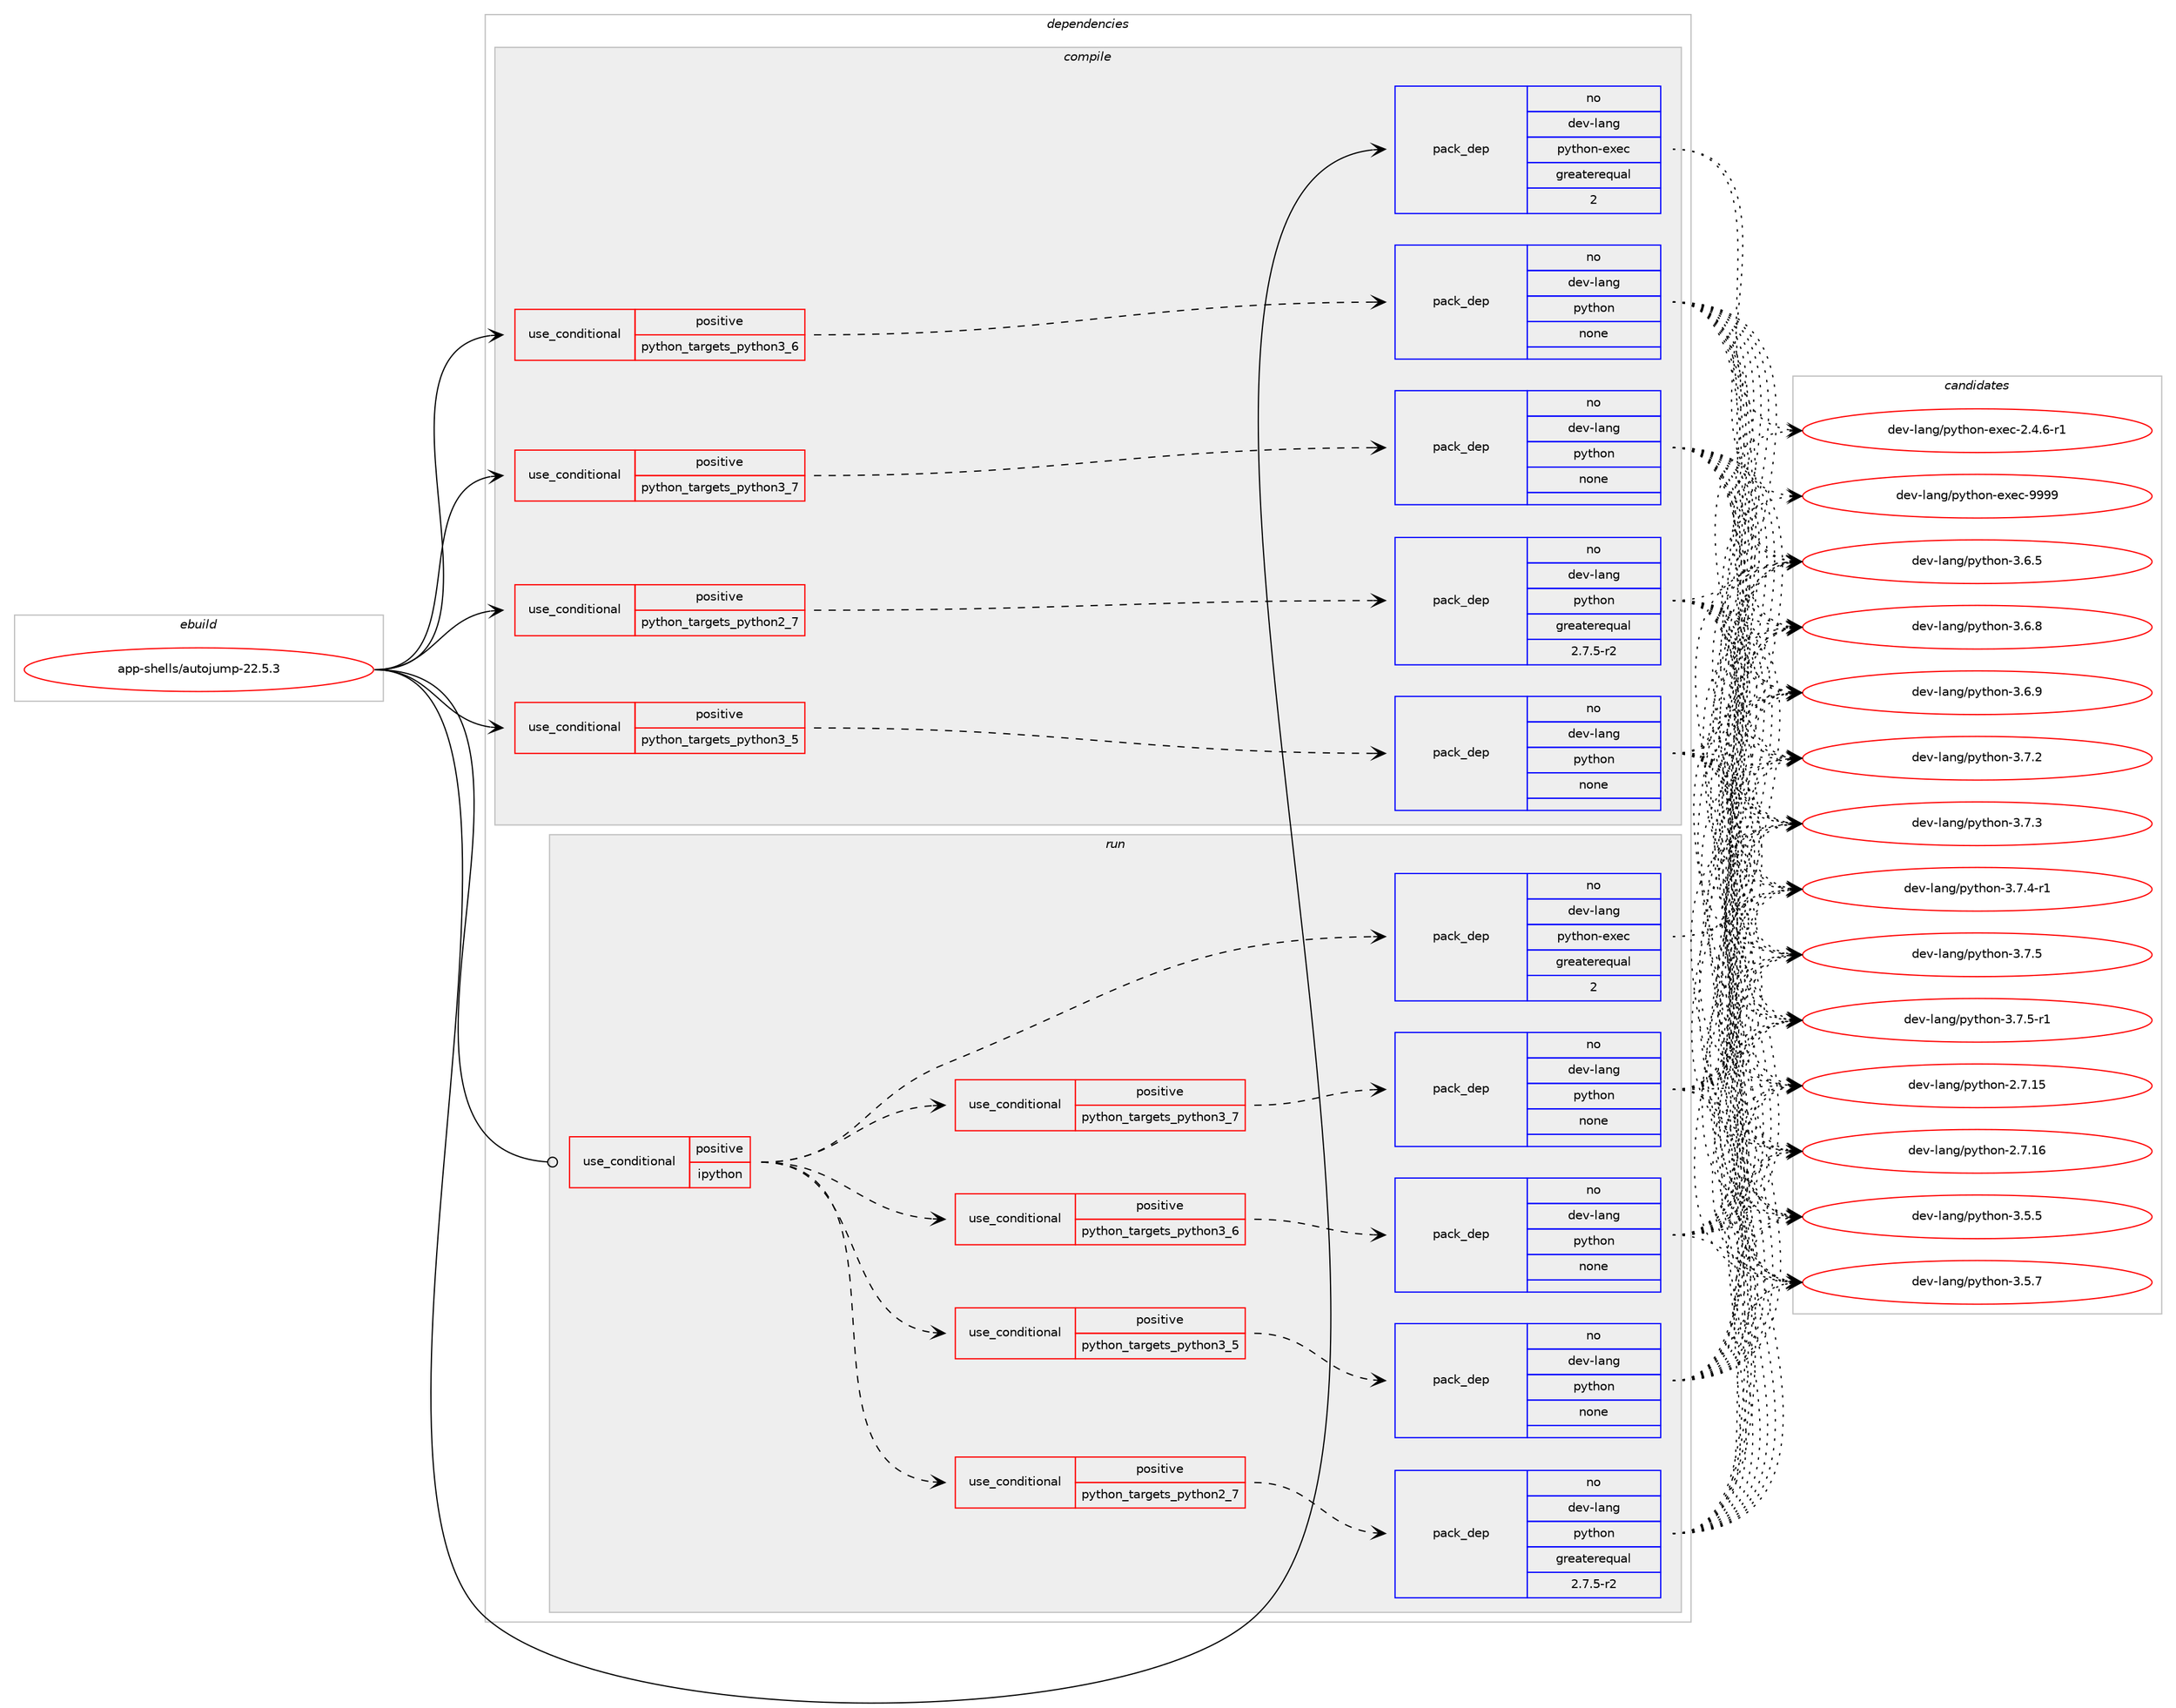 digraph prolog {

# *************
# Graph options
# *************

newrank=true;
concentrate=true;
compound=true;
graph [rankdir=LR,fontname=Helvetica,fontsize=10,ranksep=1.5];#, ranksep=2.5, nodesep=0.2];
edge  [arrowhead=vee];
node  [fontname=Helvetica,fontsize=10];

# **********
# The ebuild
# **********

subgraph cluster_leftcol {
color=gray;
rank=same;
label=<<i>ebuild</i>>;
id [label="app-shells/autojump-22.5.3", color=red, width=4, href="../app-shells/autojump-22.5.3.svg"];
}

# ****************
# The dependencies
# ****************

subgraph cluster_midcol {
color=gray;
label=<<i>dependencies</i>>;
subgraph cluster_compile {
fillcolor="#eeeeee";
style=filled;
label=<<i>compile</i>>;
subgraph cond120990 {
dependency506863 [label=<<TABLE BORDER="0" CELLBORDER="1" CELLSPACING="0" CELLPADDING="4"><TR><TD ROWSPAN="3" CELLPADDING="10">use_conditional</TD></TR><TR><TD>positive</TD></TR><TR><TD>python_targets_python2_7</TD></TR></TABLE>>, shape=none, color=red];
subgraph pack376718 {
dependency506864 [label=<<TABLE BORDER="0" CELLBORDER="1" CELLSPACING="0" CELLPADDING="4" WIDTH="220"><TR><TD ROWSPAN="6" CELLPADDING="30">pack_dep</TD></TR><TR><TD WIDTH="110">no</TD></TR><TR><TD>dev-lang</TD></TR><TR><TD>python</TD></TR><TR><TD>greaterequal</TD></TR><TR><TD>2.7.5-r2</TD></TR></TABLE>>, shape=none, color=blue];
}
dependency506863:e -> dependency506864:w [weight=20,style="dashed",arrowhead="vee"];
}
id:e -> dependency506863:w [weight=20,style="solid",arrowhead="vee"];
subgraph cond120991 {
dependency506865 [label=<<TABLE BORDER="0" CELLBORDER="1" CELLSPACING="0" CELLPADDING="4"><TR><TD ROWSPAN="3" CELLPADDING="10">use_conditional</TD></TR><TR><TD>positive</TD></TR><TR><TD>python_targets_python3_5</TD></TR></TABLE>>, shape=none, color=red];
subgraph pack376719 {
dependency506866 [label=<<TABLE BORDER="0" CELLBORDER="1" CELLSPACING="0" CELLPADDING="4" WIDTH="220"><TR><TD ROWSPAN="6" CELLPADDING="30">pack_dep</TD></TR><TR><TD WIDTH="110">no</TD></TR><TR><TD>dev-lang</TD></TR><TR><TD>python</TD></TR><TR><TD>none</TD></TR><TR><TD></TD></TR></TABLE>>, shape=none, color=blue];
}
dependency506865:e -> dependency506866:w [weight=20,style="dashed",arrowhead="vee"];
}
id:e -> dependency506865:w [weight=20,style="solid",arrowhead="vee"];
subgraph cond120992 {
dependency506867 [label=<<TABLE BORDER="0" CELLBORDER="1" CELLSPACING="0" CELLPADDING="4"><TR><TD ROWSPAN="3" CELLPADDING="10">use_conditional</TD></TR><TR><TD>positive</TD></TR><TR><TD>python_targets_python3_6</TD></TR></TABLE>>, shape=none, color=red];
subgraph pack376720 {
dependency506868 [label=<<TABLE BORDER="0" CELLBORDER="1" CELLSPACING="0" CELLPADDING="4" WIDTH="220"><TR><TD ROWSPAN="6" CELLPADDING="30">pack_dep</TD></TR><TR><TD WIDTH="110">no</TD></TR><TR><TD>dev-lang</TD></TR><TR><TD>python</TD></TR><TR><TD>none</TD></TR><TR><TD></TD></TR></TABLE>>, shape=none, color=blue];
}
dependency506867:e -> dependency506868:w [weight=20,style="dashed",arrowhead="vee"];
}
id:e -> dependency506867:w [weight=20,style="solid",arrowhead="vee"];
subgraph cond120993 {
dependency506869 [label=<<TABLE BORDER="0" CELLBORDER="1" CELLSPACING="0" CELLPADDING="4"><TR><TD ROWSPAN="3" CELLPADDING="10">use_conditional</TD></TR><TR><TD>positive</TD></TR><TR><TD>python_targets_python3_7</TD></TR></TABLE>>, shape=none, color=red];
subgraph pack376721 {
dependency506870 [label=<<TABLE BORDER="0" CELLBORDER="1" CELLSPACING="0" CELLPADDING="4" WIDTH="220"><TR><TD ROWSPAN="6" CELLPADDING="30">pack_dep</TD></TR><TR><TD WIDTH="110">no</TD></TR><TR><TD>dev-lang</TD></TR><TR><TD>python</TD></TR><TR><TD>none</TD></TR><TR><TD></TD></TR></TABLE>>, shape=none, color=blue];
}
dependency506869:e -> dependency506870:w [weight=20,style="dashed",arrowhead="vee"];
}
id:e -> dependency506869:w [weight=20,style="solid",arrowhead="vee"];
subgraph pack376722 {
dependency506871 [label=<<TABLE BORDER="0" CELLBORDER="1" CELLSPACING="0" CELLPADDING="4" WIDTH="220"><TR><TD ROWSPAN="6" CELLPADDING="30">pack_dep</TD></TR><TR><TD WIDTH="110">no</TD></TR><TR><TD>dev-lang</TD></TR><TR><TD>python-exec</TD></TR><TR><TD>greaterequal</TD></TR><TR><TD>2</TD></TR></TABLE>>, shape=none, color=blue];
}
id:e -> dependency506871:w [weight=20,style="solid",arrowhead="vee"];
}
subgraph cluster_compileandrun {
fillcolor="#eeeeee";
style=filled;
label=<<i>compile and run</i>>;
}
subgraph cluster_run {
fillcolor="#eeeeee";
style=filled;
label=<<i>run</i>>;
subgraph cond120994 {
dependency506872 [label=<<TABLE BORDER="0" CELLBORDER="1" CELLSPACING="0" CELLPADDING="4"><TR><TD ROWSPAN="3" CELLPADDING="10">use_conditional</TD></TR><TR><TD>positive</TD></TR><TR><TD>ipython</TD></TR></TABLE>>, shape=none, color=red];
subgraph cond120995 {
dependency506873 [label=<<TABLE BORDER="0" CELLBORDER="1" CELLSPACING="0" CELLPADDING="4"><TR><TD ROWSPAN="3" CELLPADDING="10">use_conditional</TD></TR><TR><TD>positive</TD></TR><TR><TD>python_targets_python2_7</TD></TR></TABLE>>, shape=none, color=red];
subgraph pack376723 {
dependency506874 [label=<<TABLE BORDER="0" CELLBORDER="1" CELLSPACING="0" CELLPADDING="4" WIDTH="220"><TR><TD ROWSPAN="6" CELLPADDING="30">pack_dep</TD></TR><TR><TD WIDTH="110">no</TD></TR><TR><TD>dev-lang</TD></TR><TR><TD>python</TD></TR><TR><TD>greaterequal</TD></TR><TR><TD>2.7.5-r2</TD></TR></TABLE>>, shape=none, color=blue];
}
dependency506873:e -> dependency506874:w [weight=20,style="dashed",arrowhead="vee"];
}
dependency506872:e -> dependency506873:w [weight=20,style="dashed",arrowhead="vee"];
subgraph cond120996 {
dependency506875 [label=<<TABLE BORDER="0" CELLBORDER="1" CELLSPACING="0" CELLPADDING="4"><TR><TD ROWSPAN="3" CELLPADDING="10">use_conditional</TD></TR><TR><TD>positive</TD></TR><TR><TD>python_targets_python3_5</TD></TR></TABLE>>, shape=none, color=red];
subgraph pack376724 {
dependency506876 [label=<<TABLE BORDER="0" CELLBORDER="1" CELLSPACING="0" CELLPADDING="4" WIDTH="220"><TR><TD ROWSPAN="6" CELLPADDING="30">pack_dep</TD></TR><TR><TD WIDTH="110">no</TD></TR><TR><TD>dev-lang</TD></TR><TR><TD>python</TD></TR><TR><TD>none</TD></TR><TR><TD></TD></TR></TABLE>>, shape=none, color=blue];
}
dependency506875:e -> dependency506876:w [weight=20,style="dashed",arrowhead="vee"];
}
dependency506872:e -> dependency506875:w [weight=20,style="dashed",arrowhead="vee"];
subgraph cond120997 {
dependency506877 [label=<<TABLE BORDER="0" CELLBORDER="1" CELLSPACING="0" CELLPADDING="4"><TR><TD ROWSPAN="3" CELLPADDING="10">use_conditional</TD></TR><TR><TD>positive</TD></TR><TR><TD>python_targets_python3_6</TD></TR></TABLE>>, shape=none, color=red];
subgraph pack376725 {
dependency506878 [label=<<TABLE BORDER="0" CELLBORDER="1" CELLSPACING="0" CELLPADDING="4" WIDTH="220"><TR><TD ROWSPAN="6" CELLPADDING="30">pack_dep</TD></TR><TR><TD WIDTH="110">no</TD></TR><TR><TD>dev-lang</TD></TR><TR><TD>python</TD></TR><TR><TD>none</TD></TR><TR><TD></TD></TR></TABLE>>, shape=none, color=blue];
}
dependency506877:e -> dependency506878:w [weight=20,style="dashed",arrowhead="vee"];
}
dependency506872:e -> dependency506877:w [weight=20,style="dashed",arrowhead="vee"];
subgraph cond120998 {
dependency506879 [label=<<TABLE BORDER="0" CELLBORDER="1" CELLSPACING="0" CELLPADDING="4"><TR><TD ROWSPAN="3" CELLPADDING="10">use_conditional</TD></TR><TR><TD>positive</TD></TR><TR><TD>python_targets_python3_7</TD></TR></TABLE>>, shape=none, color=red];
subgraph pack376726 {
dependency506880 [label=<<TABLE BORDER="0" CELLBORDER="1" CELLSPACING="0" CELLPADDING="4" WIDTH="220"><TR><TD ROWSPAN="6" CELLPADDING="30">pack_dep</TD></TR><TR><TD WIDTH="110">no</TD></TR><TR><TD>dev-lang</TD></TR><TR><TD>python</TD></TR><TR><TD>none</TD></TR><TR><TD></TD></TR></TABLE>>, shape=none, color=blue];
}
dependency506879:e -> dependency506880:w [weight=20,style="dashed",arrowhead="vee"];
}
dependency506872:e -> dependency506879:w [weight=20,style="dashed",arrowhead="vee"];
subgraph pack376727 {
dependency506881 [label=<<TABLE BORDER="0" CELLBORDER="1" CELLSPACING="0" CELLPADDING="4" WIDTH="220"><TR><TD ROWSPAN="6" CELLPADDING="30">pack_dep</TD></TR><TR><TD WIDTH="110">no</TD></TR><TR><TD>dev-lang</TD></TR><TR><TD>python-exec</TD></TR><TR><TD>greaterequal</TD></TR><TR><TD>2</TD></TR></TABLE>>, shape=none, color=blue];
}
dependency506872:e -> dependency506881:w [weight=20,style="dashed",arrowhead="vee"];
}
id:e -> dependency506872:w [weight=20,style="solid",arrowhead="odot"];
}
}

# **************
# The candidates
# **************

subgraph cluster_choices {
rank=same;
color=gray;
label=<<i>candidates</i>>;

subgraph choice376718 {
color=black;
nodesep=1;
choice10010111845108971101034711212111610411111045504655464953 [label="dev-lang/python-2.7.15", color=red, width=4,href="../dev-lang/python-2.7.15.svg"];
choice10010111845108971101034711212111610411111045504655464954 [label="dev-lang/python-2.7.16", color=red, width=4,href="../dev-lang/python-2.7.16.svg"];
choice100101118451089711010347112121116104111110455146534653 [label="dev-lang/python-3.5.5", color=red, width=4,href="../dev-lang/python-3.5.5.svg"];
choice100101118451089711010347112121116104111110455146534655 [label="dev-lang/python-3.5.7", color=red, width=4,href="../dev-lang/python-3.5.7.svg"];
choice100101118451089711010347112121116104111110455146544653 [label="dev-lang/python-3.6.5", color=red, width=4,href="../dev-lang/python-3.6.5.svg"];
choice100101118451089711010347112121116104111110455146544656 [label="dev-lang/python-3.6.8", color=red, width=4,href="../dev-lang/python-3.6.8.svg"];
choice100101118451089711010347112121116104111110455146544657 [label="dev-lang/python-3.6.9", color=red, width=4,href="../dev-lang/python-3.6.9.svg"];
choice100101118451089711010347112121116104111110455146554650 [label="dev-lang/python-3.7.2", color=red, width=4,href="../dev-lang/python-3.7.2.svg"];
choice100101118451089711010347112121116104111110455146554651 [label="dev-lang/python-3.7.3", color=red, width=4,href="../dev-lang/python-3.7.3.svg"];
choice1001011184510897110103471121211161041111104551465546524511449 [label="dev-lang/python-3.7.4-r1", color=red, width=4,href="../dev-lang/python-3.7.4-r1.svg"];
choice100101118451089711010347112121116104111110455146554653 [label="dev-lang/python-3.7.5", color=red, width=4,href="../dev-lang/python-3.7.5.svg"];
choice1001011184510897110103471121211161041111104551465546534511449 [label="dev-lang/python-3.7.5-r1", color=red, width=4,href="../dev-lang/python-3.7.5-r1.svg"];
dependency506864:e -> choice10010111845108971101034711212111610411111045504655464953:w [style=dotted,weight="100"];
dependency506864:e -> choice10010111845108971101034711212111610411111045504655464954:w [style=dotted,weight="100"];
dependency506864:e -> choice100101118451089711010347112121116104111110455146534653:w [style=dotted,weight="100"];
dependency506864:e -> choice100101118451089711010347112121116104111110455146534655:w [style=dotted,weight="100"];
dependency506864:e -> choice100101118451089711010347112121116104111110455146544653:w [style=dotted,weight="100"];
dependency506864:e -> choice100101118451089711010347112121116104111110455146544656:w [style=dotted,weight="100"];
dependency506864:e -> choice100101118451089711010347112121116104111110455146544657:w [style=dotted,weight="100"];
dependency506864:e -> choice100101118451089711010347112121116104111110455146554650:w [style=dotted,weight="100"];
dependency506864:e -> choice100101118451089711010347112121116104111110455146554651:w [style=dotted,weight="100"];
dependency506864:e -> choice1001011184510897110103471121211161041111104551465546524511449:w [style=dotted,weight="100"];
dependency506864:e -> choice100101118451089711010347112121116104111110455146554653:w [style=dotted,weight="100"];
dependency506864:e -> choice1001011184510897110103471121211161041111104551465546534511449:w [style=dotted,weight="100"];
}
subgraph choice376719 {
color=black;
nodesep=1;
choice10010111845108971101034711212111610411111045504655464953 [label="dev-lang/python-2.7.15", color=red, width=4,href="../dev-lang/python-2.7.15.svg"];
choice10010111845108971101034711212111610411111045504655464954 [label="dev-lang/python-2.7.16", color=red, width=4,href="../dev-lang/python-2.7.16.svg"];
choice100101118451089711010347112121116104111110455146534653 [label="dev-lang/python-3.5.5", color=red, width=4,href="../dev-lang/python-3.5.5.svg"];
choice100101118451089711010347112121116104111110455146534655 [label="dev-lang/python-3.5.7", color=red, width=4,href="../dev-lang/python-3.5.7.svg"];
choice100101118451089711010347112121116104111110455146544653 [label="dev-lang/python-3.6.5", color=red, width=4,href="../dev-lang/python-3.6.5.svg"];
choice100101118451089711010347112121116104111110455146544656 [label="dev-lang/python-3.6.8", color=red, width=4,href="../dev-lang/python-3.6.8.svg"];
choice100101118451089711010347112121116104111110455146544657 [label="dev-lang/python-3.6.9", color=red, width=4,href="../dev-lang/python-3.6.9.svg"];
choice100101118451089711010347112121116104111110455146554650 [label="dev-lang/python-3.7.2", color=red, width=4,href="../dev-lang/python-3.7.2.svg"];
choice100101118451089711010347112121116104111110455146554651 [label="dev-lang/python-3.7.3", color=red, width=4,href="../dev-lang/python-3.7.3.svg"];
choice1001011184510897110103471121211161041111104551465546524511449 [label="dev-lang/python-3.7.4-r1", color=red, width=4,href="../dev-lang/python-3.7.4-r1.svg"];
choice100101118451089711010347112121116104111110455146554653 [label="dev-lang/python-3.7.5", color=red, width=4,href="../dev-lang/python-3.7.5.svg"];
choice1001011184510897110103471121211161041111104551465546534511449 [label="dev-lang/python-3.7.5-r1", color=red, width=4,href="../dev-lang/python-3.7.5-r1.svg"];
dependency506866:e -> choice10010111845108971101034711212111610411111045504655464953:w [style=dotted,weight="100"];
dependency506866:e -> choice10010111845108971101034711212111610411111045504655464954:w [style=dotted,weight="100"];
dependency506866:e -> choice100101118451089711010347112121116104111110455146534653:w [style=dotted,weight="100"];
dependency506866:e -> choice100101118451089711010347112121116104111110455146534655:w [style=dotted,weight="100"];
dependency506866:e -> choice100101118451089711010347112121116104111110455146544653:w [style=dotted,weight="100"];
dependency506866:e -> choice100101118451089711010347112121116104111110455146544656:w [style=dotted,weight="100"];
dependency506866:e -> choice100101118451089711010347112121116104111110455146544657:w [style=dotted,weight="100"];
dependency506866:e -> choice100101118451089711010347112121116104111110455146554650:w [style=dotted,weight="100"];
dependency506866:e -> choice100101118451089711010347112121116104111110455146554651:w [style=dotted,weight="100"];
dependency506866:e -> choice1001011184510897110103471121211161041111104551465546524511449:w [style=dotted,weight="100"];
dependency506866:e -> choice100101118451089711010347112121116104111110455146554653:w [style=dotted,weight="100"];
dependency506866:e -> choice1001011184510897110103471121211161041111104551465546534511449:w [style=dotted,weight="100"];
}
subgraph choice376720 {
color=black;
nodesep=1;
choice10010111845108971101034711212111610411111045504655464953 [label="dev-lang/python-2.7.15", color=red, width=4,href="../dev-lang/python-2.7.15.svg"];
choice10010111845108971101034711212111610411111045504655464954 [label="dev-lang/python-2.7.16", color=red, width=4,href="../dev-lang/python-2.7.16.svg"];
choice100101118451089711010347112121116104111110455146534653 [label="dev-lang/python-3.5.5", color=red, width=4,href="../dev-lang/python-3.5.5.svg"];
choice100101118451089711010347112121116104111110455146534655 [label="dev-lang/python-3.5.7", color=red, width=4,href="../dev-lang/python-3.5.7.svg"];
choice100101118451089711010347112121116104111110455146544653 [label="dev-lang/python-3.6.5", color=red, width=4,href="../dev-lang/python-3.6.5.svg"];
choice100101118451089711010347112121116104111110455146544656 [label="dev-lang/python-3.6.8", color=red, width=4,href="../dev-lang/python-3.6.8.svg"];
choice100101118451089711010347112121116104111110455146544657 [label="dev-lang/python-3.6.9", color=red, width=4,href="../dev-lang/python-3.6.9.svg"];
choice100101118451089711010347112121116104111110455146554650 [label="dev-lang/python-3.7.2", color=red, width=4,href="../dev-lang/python-3.7.2.svg"];
choice100101118451089711010347112121116104111110455146554651 [label="dev-lang/python-3.7.3", color=red, width=4,href="../dev-lang/python-3.7.3.svg"];
choice1001011184510897110103471121211161041111104551465546524511449 [label="dev-lang/python-3.7.4-r1", color=red, width=4,href="../dev-lang/python-3.7.4-r1.svg"];
choice100101118451089711010347112121116104111110455146554653 [label="dev-lang/python-3.7.5", color=red, width=4,href="../dev-lang/python-3.7.5.svg"];
choice1001011184510897110103471121211161041111104551465546534511449 [label="dev-lang/python-3.7.5-r1", color=red, width=4,href="../dev-lang/python-3.7.5-r1.svg"];
dependency506868:e -> choice10010111845108971101034711212111610411111045504655464953:w [style=dotted,weight="100"];
dependency506868:e -> choice10010111845108971101034711212111610411111045504655464954:w [style=dotted,weight="100"];
dependency506868:e -> choice100101118451089711010347112121116104111110455146534653:w [style=dotted,weight="100"];
dependency506868:e -> choice100101118451089711010347112121116104111110455146534655:w [style=dotted,weight="100"];
dependency506868:e -> choice100101118451089711010347112121116104111110455146544653:w [style=dotted,weight="100"];
dependency506868:e -> choice100101118451089711010347112121116104111110455146544656:w [style=dotted,weight="100"];
dependency506868:e -> choice100101118451089711010347112121116104111110455146544657:w [style=dotted,weight="100"];
dependency506868:e -> choice100101118451089711010347112121116104111110455146554650:w [style=dotted,weight="100"];
dependency506868:e -> choice100101118451089711010347112121116104111110455146554651:w [style=dotted,weight="100"];
dependency506868:e -> choice1001011184510897110103471121211161041111104551465546524511449:w [style=dotted,weight="100"];
dependency506868:e -> choice100101118451089711010347112121116104111110455146554653:w [style=dotted,weight="100"];
dependency506868:e -> choice1001011184510897110103471121211161041111104551465546534511449:w [style=dotted,weight="100"];
}
subgraph choice376721 {
color=black;
nodesep=1;
choice10010111845108971101034711212111610411111045504655464953 [label="dev-lang/python-2.7.15", color=red, width=4,href="../dev-lang/python-2.7.15.svg"];
choice10010111845108971101034711212111610411111045504655464954 [label="dev-lang/python-2.7.16", color=red, width=4,href="../dev-lang/python-2.7.16.svg"];
choice100101118451089711010347112121116104111110455146534653 [label="dev-lang/python-3.5.5", color=red, width=4,href="../dev-lang/python-3.5.5.svg"];
choice100101118451089711010347112121116104111110455146534655 [label="dev-lang/python-3.5.7", color=red, width=4,href="../dev-lang/python-3.5.7.svg"];
choice100101118451089711010347112121116104111110455146544653 [label="dev-lang/python-3.6.5", color=red, width=4,href="../dev-lang/python-3.6.5.svg"];
choice100101118451089711010347112121116104111110455146544656 [label="dev-lang/python-3.6.8", color=red, width=4,href="../dev-lang/python-3.6.8.svg"];
choice100101118451089711010347112121116104111110455146544657 [label="dev-lang/python-3.6.9", color=red, width=4,href="../dev-lang/python-3.6.9.svg"];
choice100101118451089711010347112121116104111110455146554650 [label="dev-lang/python-3.7.2", color=red, width=4,href="../dev-lang/python-3.7.2.svg"];
choice100101118451089711010347112121116104111110455146554651 [label="dev-lang/python-3.7.3", color=red, width=4,href="../dev-lang/python-3.7.3.svg"];
choice1001011184510897110103471121211161041111104551465546524511449 [label="dev-lang/python-3.7.4-r1", color=red, width=4,href="../dev-lang/python-3.7.4-r1.svg"];
choice100101118451089711010347112121116104111110455146554653 [label="dev-lang/python-3.7.5", color=red, width=4,href="../dev-lang/python-3.7.5.svg"];
choice1001011184510897110103471121211161041111104551465546534511449 [label="dev-lang/python-3.7.5-r1", color=red, width=4,href="../dev-lang/python-3.7.5-r1.svg"];
dependency506870:e -> choice10010111845108971101034711212111610411111045504655464953:w [style=dotted,weight="100"];
dependency506870:e -> choice10010111845108971101034711212111610411111045504655464954:w [style=dotted,weight="100"];
dependency506870:e -> choice100101118451089711010347112121116104111110455146534653:w [style=dotted,weight="100"];
dependency506870:e -> choice100101118451089711010347112121116104111110455146534655:w [style=dotted,weight="100"];
dependency506870:e -> choice100101118451089711010347112121116104111110455146544653:w [style=dotted,weight="100"];
dependency506870:e -> choice100101118451089711010347112121116104111110455146544656:w [style=dotted,weight="100"];
dependency506870:e -> choice100101118451089711010347112121116104111110455146544657:w [style=dotted,weight="100"];
dependency506870:e -> choice100101118451089711010347112121116104111110455146554650:w [style=dotted,weight="100"];
dependency506870:e -> choice100101118451089711010347112121116104111110455146554651:w [style=dotted,weight="100"];
dependency506870:e -> choice1001011184510897110103471121211161041111104551465546524511449:w [style=dotted,weight="100"];
dependency506870:e -> choice100101118451089711010347112121116104111110455146554653:w [style=dotted,weight="100"];
dependency506870:e -> choice1001011184510897110103471121211161041111104551465546534511449:w [style=dotted,weight="100"];
}
subgraph choice376722 {
color=black;
nodesep=1;
choice10010111845108971101034711212111610411111045101120101994550465246544511449 [label="dev-lang/python-exec-2.4.6-r1", color=red, width=4,href="../dev-lang/python-exec-2.4.6-r1.svg"];
choice10010111845108971101034711212111610411111045101120101994557575757 [label="dev-lang/python-exec-9999", color=red, width=4,href="../dev-lang/python-exec-9999.svg"];
dependency506871:e -> choice10010111845108971101034711212111610411111045101120101994550465246544511449:w [style=dotted,weight="100"];
dependency506871:e -> choice10010111845108971101034711212111610411111045101120101994557575757:w [style=dotted,weight="100"];
}
subgraph choice376723 {
color=black;
nodesep=1;
choice10010111845108971101034711212111610411111045504655464953 [label="dev-lang/python-2.7.15", color=red, width=4,href="../dev-lang/python-2.7.15.svg"];
choice10010111845108971101034711212111610411111045504655464954 [label="dev-lang/python-2.7.16", color=red, width=4,href="../dev-lang/python-2.7.16.svg"];
choice100101118451089711010347112121116104111110455146534653 [label="dev-lang/python-3.5.5", color=red, width=4,href="../dev-lang/python-3.5.5.svg"];
choice100101118451089711010347112121116104111110455146534655 [label="dev-lang/python-3.5.7", color=red, width=4,href="../dev-lang/python-3.5.7.svg"];
choice100101118451089711010347112121116104111110455146544653 [label="dev-lang/python-3.6.5", color=red, width=4,href="../dev-lang/python-3.6.5.svg"];
choice100101118451089711010347112121116104111110455146544656 [label="dev-lang/python-3.6.8", color=red, width=4,href="../dev-lang/python-3.6.8.svg"];
choice100101118451089711010347112121116104111110455146544657 [label="dev-lang/python-3.6.9", color=red, width=4,href="../dev-lang/python-3.6.9.svg"];
choice100101118451089711010347112121116104111110455146554650 [label="dev-lang/python-3.7.2", color=red, width=4,href="../dev-lang/python-3.7.2.svg"];
choice100101118451089711010347112121116104111110455146554651 [label="dev-lang/python-3.7.3", color=red, width=4,href="../dev-lang/python-3.7.3.svg"];
choice1001011184510897110103471121211161041111104551465546524511449 [label="dev-lang/python-3.7.4-r1", color=red, width=4,href="../dev-lang/python-3.7.4-r1.svg"];
choice100101118451089711010347112121116104111110455146554653 [label="dev-lang/python-3.7.5", color=red, width=4,href="../dev-lang/python-3.7.5.svg"];
choice1001011184510897110103471121211161041111104551465546534511449 [label="dev-lang/python-3.7.5-r1", color=red, width=4,href="../dev-lang/python-3.7.5-r1.svg"];
dependency506874:e -> choice10010111845108971101034711212111610411111045504655464953:w [style=dotted,weight="100"];
dependency506874:e -> choice10010111845108971101034711212111610411111045504655464954:w [style=dotted,weight="100"];
dependency506874:e -> choice100101118451089711010347112121116104111110455146534653:w [style=dotted,weight="100"];
dependency506874:e -> choice100101118451089711010347112121116104111110455146534655:w [style=dotted,weight="100"];
dependency506874:e -> choice100101118451089711010347112121116104111110455146544653:w [style=dotted,weight="100"];
dependency506874:e -> choice100101118451089711010347112121116104111110455146544656:w [style=dotted,weight="100"];
dependency506874:e -> choice100101118451089711010347112121116104111110455146544657:w [style=dotted,weight="100"];
dependency506874:e -> choice100101118451089711010347112121116104111110455146554650:w [style=dotted,weight="100"];
dependency506874:e -> choice100101118451089711010347112121116104111110455146554651:w [style=dotted,weight="100"];
dependency506874:e -> choice1001011184510897110103471121211161041111104551465546524511449:w [style=dotted,weight="100"];
dependency506874:e -> choice100101118451089711010347112121116104111110455146554653:w [style=dotted,weight="100"];
dependency506874:e -> choice1001011184510897110103471121211161041111104551465546534511449:w [style=dotted,weight="100"];
}
subgraph choice376724 {
color=black;
nodesep=1;
choice10010111845108971101034711212111610411111045504655464953 [label="dev-lang/python-2.7.15", color=red, width=4,href="../dev-lang/python-2.7.15.svg"];
choice10010111845108971101034711212111610411111045504655464954 [label="dev-lang/python-2.7.16", color=red, width=4,href="../dev-lang/python-2.7.16.svg"];
choice100101118451089711010347112121116104111110455146534653 [label="dev-lang/python-3.5.5", color=red, width=4,href="../dev-lang/python-3.5.5.svg"];
choice100101118451089711010347112121116104111110455146534655 [label="dev-lang/python-3.5.7", color=red, width=4,href="../dev-lang/python-3.5.7.svg"];
choice100101118451089711010347112121116104111110455146544653 [label="dev-lang/python-3.6.5", color=red, width=4,href="../dev-lang/python-3.6.5.svg"];
choice100101118451089711010347112121116104111110455146544656 [label="dev-lang/python-3.6.8", color=red, width=4,href="../dev-lang/python-3.6.8.svg"];
choice100101118451089711010347112121116104111110455146544657 [label="dev-lang/python-3.6.9", color=red, width=4,href="../dev-lang/python-3.6.9.svg"];
choice100101118451089711010347112121116104111110455146554650 [label="dev-lang/python-3.7.2", color=red, width=4,href="../dev-lang/python-3.7.2.svg"];
choice100101118451089711010347112121116104111110455146554651 [label="dev-lang/python-3.7.3", color=red, width=4,href="../dev-lang/python-3.7.3.svg"];
choice1001011184510897110103471121211161041111104551465546524511449 [label="dev-lang/python-3.7.4-r1", color=red, width=4,href="../dev-lang/python-3.7.4-r1.svg"];
choice100101118451089711010347112121116104111110455146554653 [label="dev-lang/python-3.7.5", color=red, width=4,href="../dev-lang/python-3.7.5.svg"];
choice1001011184510897110103471121211161041111104551465546534511449 [label="dev-lang/python-3.7.5-r1", color=red, width=4,href="../dev-lang/python-3.7.5-r1.svg"];
dependency506876:e -> choice10010111845108971101034711212111610411111045504655464953:w [style=dotted,weight="100"];
dependency506876:e -> choice10010111845108971101034711212111610411111045504655464954:w [style=dotted,weight="100"];
dependency506876:e -> choice100101118451089711010347112121116104111110455146534653:w [style=dotted,weight="100"];
dependency506876:e -> choice100101118451089711010347112121116104111110455146534655:w [style=dotted,weight="100"];
dependency506876:e -> choice100101118451089711010347112121116104111110455146544653:w [style=dotted,weight="100"];
dependency506876:e -> choice100101118451089711010347112121116104111110455146544656:w [style=dotted,weight="100"];
dependency506876:e -> choice100101118451089711010347112121116104111110455146544657:w [style=dotted,weight="100"];
dependency506876:e -> choice100101118451089711010347112121116104111110455146554650:w [style=dotted,weight="100"];
dependency506876:e -> choice100101118451089711010347112121116104111110455146554651:w [style=dotted,weight="100"];
dependency506876:e -> choice1001011184510897110103471121211161041111104551465546524511449:w [style=dotted,weight="100"];
dependency506876:e -> choice100101118451089711010347112121116104111110455146554653:w [style=dotted,weight="100"];
dependency506876:e -> choice1001011184510897110103471121211161041111104551465546534511449:w [style=dotted,weight="100"];
}
subgraph choice376725 {
color=black;
nodesep=1;
choice10010111845108971101034711212111610411111045504655464953 [label="dev-lang/python-2.7.15", color=red, width=4,href="../dev-lang/python-2.7.15.svg"];
choice10010111845108971101034711212111610411111045504655464954 [label="dev-lang/python-2.7.16", color=red, width=4,href="../dev-lang/python-2.7.16.svg"];
choice100101118451089711010347112121116104111110455146534653 [label="dev-lang/python-3.5.5", color=red, width=4,href="../dev-lang/python-3.5.5.svg"];
choice100101118451089711010347112121116104111110455146534655 [label="dev-lang/python-3.5.7", color=red, width=4,href="../dev-lang/python-3.5.7.svg"];
choice100101118451089711010347112121116104111110455146544653 [label="dev-lang/python-3.6.5", color=red, width=4,href="../dev-lang/python-3.6.5.svg"];
choice100101118451089711010347112121116104111110455146544656 [label="dev-lang/python-3.6.8", color=red, width=4,href="../dev-lang/python-3.6.8.svg"];
choice100101118451089711010347112121116104111110455146544657 [label="dev-lang/python-3.6.9", color=red, width=4,href="../dev-lang/python-3.6.9.svg"];
choice100101118451089711010347112121116104111110455146554650 [label="dev-lang/python-3.7.2", color=red, width=4,href="../dev-lang/python-3.7.2.svg"];
choice100101118451089711010347112121116104111110455146554651 [label="dev-lang/python-3.7.3", color=red, width=4,href="../dev-lang/python-3.7.3.svg"];
choice1001011184510897110103471121211161041111104551465546524511449 [label="dev-lang/python-3.7.4-r1", color=red, width=4,href="../dev-lang/python-3.7.4-r1.svg"];
choice100101118451089711010347112121116104111110455146554653 [label="dev-lang/python-3.7.5", color=red, width=4,href="../dev-lang/python-3.7.5.svg"];
choice1001011184510897110103471121211161041111104551465546534511449 [label="dev-lang/python-3.7.5-r1", color=red, width=4,href="../dev-lang/python-3.7.5-r1.svg"];
dependency506878:e -> choice10010111845108971101034711212111610411111045504655464953:w [style=dotted,weight="100"];
dependency506878:e -> choice10010111845108971101034711212111610411111045504655464954:w [style=dotted,weight="100"];
dependency506878:e -> choice100101118451089711010347112121116104111110455146534653:w [style=dotted,weight="100"];
dependency506878:e -> choice100101118451089711010347112121116104111110455146534655:w [style=dotted,weight="100"];
dependency506878:e -> choice100101118451089711010347112121116104111110455146544653:w [style=dotted,weight="100"];
dependency506878:e -> choice100101118451089711010347112121116104111110455146544656:w [style=dotted,weight="100"];
dependency506878:e -> choice100101118451089711010347112121116104111110455146544657:w [style=dotted,weight="100"];
dependency506878:e -> choice100101118451089711010347112121116104111110455146554650:w [style=dotted,weight="100"];
dependency506878:e -> choice100101118451089711010347112121116104111110455146554651:w [style=dotted,weight="100"];
dependency506878:e -> choice1001011184510897110103471121211161041111104551465546524511449:w [style=dotted,weight="100"];
dependency506878:e -> choice100101118451089711010347112121116104111110455146554653:w [style=dotted,weight="100"];
dependency506878:e -> choice1001011184510897110103471121211161041111104551465546534511449:w [style=dotted,weight="100"];
}
subgraph choice376726 {
color=black;
nodesep=1;
choice10010111845108971101034711212111610411111045504655464953 [label="dev-lang/python-2.7.15", color=red, width=4,href="../dev-lang/python-2.7.15.svg"];
choice10010111845108971101034711212111610411111045504655464954 [label="dev-lang/python-2.7.16", color=red, width=4,href="../dev-lang/python-2.7.16.svg"];
choice100101118451089711010347112121116104111110455146534653 [label="dev-lang/python-3.5.5", color=red, width=4,href="../dev-lang/python-3.5.5.svg"];
choice100101118451089711010347112121116104111110455146534655 [label="dev-lang/python-3.5.7", color=red, width=4,href="../dev-lang/python-3.5.7.svg"];
choice100101118451089711010347112121116104111110455146544653 [label="dev-lang/python-3.6.5", color=red, width=4,href="../dev-lang/python-3.6.5.svg"];
choice100101118451089711010347112121116104111110455146544656 [label="dev-lang/python-3.6.8", color=red, width=4,href="../dev-lang/python-3.6.8.svg"];
choice100101118451089711010347112121116104111110455146544657 [label="dev-lang/python-3.6.9", color=red, width=4,href="../dev-lang/python-3.6.9.svg"];
choice100101118451089711010347112121116104111110455146554650 [label="dev-lang/python-3.7.2", color=red, width=4,href="../dev-lang/python-3.7.2.svg"];
choice100101118451089711010347112121116104111110455146554651 [label="dev-lang/python-3.7.3", color=red, width=4,href="../dev-lang/python-3.7.3.svg"];
choice1001011184510897110103471121211161041111104551465546524511449 [label="dev-lang/python-3.7.4-r1", color=red, width=4,href="../dev-lang/python-3.7.4-r1.svg"];
choice100101118451089711010347112121116104111110455146554653 [label="dev-lang/python-3.7.5", color=red, width=4,href="../dev-lang/python-3.7.5.svg"];
choice1001011184510897110103471121211161041111104551465546534511449 [label="dev-lang/python-3.7.5-r1", color=red, width=4,href="../dev-lang/python-3.7.5-r1.svg"];
dependency506880:e -> choice10010111845108971101034711212111610411111045504655464953:w [style=dotted,weight="100"];
dependency506880:e -> choice10010111845108971101034711212111610411111045504655464954:w [style=dotted,weight="100"];
dependency506880:e -> choice100101118451089711010347112121116104111110455146534653:w [style=dotted,weight="100"];
dependency506880:e -> choice100101118451089711010347112121116104111110455146534655:w [style=dotted,weight="100"];
dependency506880:e -> choice100101118451089711010347112121116104111110455146544653:w [style=dotted,weight="100"];
dependency506880:e -> choice100101118451089711010347112121116104111110455146544656:w [style=dotted,weight="100"];
dependency506880:e -> choice100101118451089711010347112121116104111110455146544657:w [style=dotted,weight="100"];
dependency506880:e -> choice100101118451089711010347112121116104111110455146554650:w [style=dotted,weight="100"];
dependency506880:e -> choice100101118451089711010347112121116104111110455146554651:w [style=dotted,weight="100"];
dependency506880:e -> choice1001011184510897110103471121211161041111104551465546524511449:w [style=dotted,weight="100"];
dependency506880:e -> choice100101118451089711010347112121116104111110455146554653:w [style=dotted,weight="100"];
dependency506880:e -> choice1001011184510897110103471121211161041111104551465546534511449:w [style=dotted,weight="100"];
}
subgraph choice376727 {
color=black;
nodesep=1;
choice10010111845108971101034711212111610411111045101120101994550465246544511449 [label="dev-lang/python-exec-2.4.6-r1", color=red, width=4,href="../dev-lang/python-exec-2.4.6-r1.svg"];
choice10010111845108971101034711212111610411111045101120101994557575757 [label="dev-lang/python-exec-9999", color=red, width=4,href="../dev-lang/python-exec-9999.svg"];
dependency506881:e -> choice10010111845108971101034711212111610411111045101120101994550465246544511449:w [style=dotted,weight="100"];
dependency506881:e -> choice10010111845108971101034711212111610411111045101120101994557575757:w [style=dotted,weight="100"];
}
}

}
